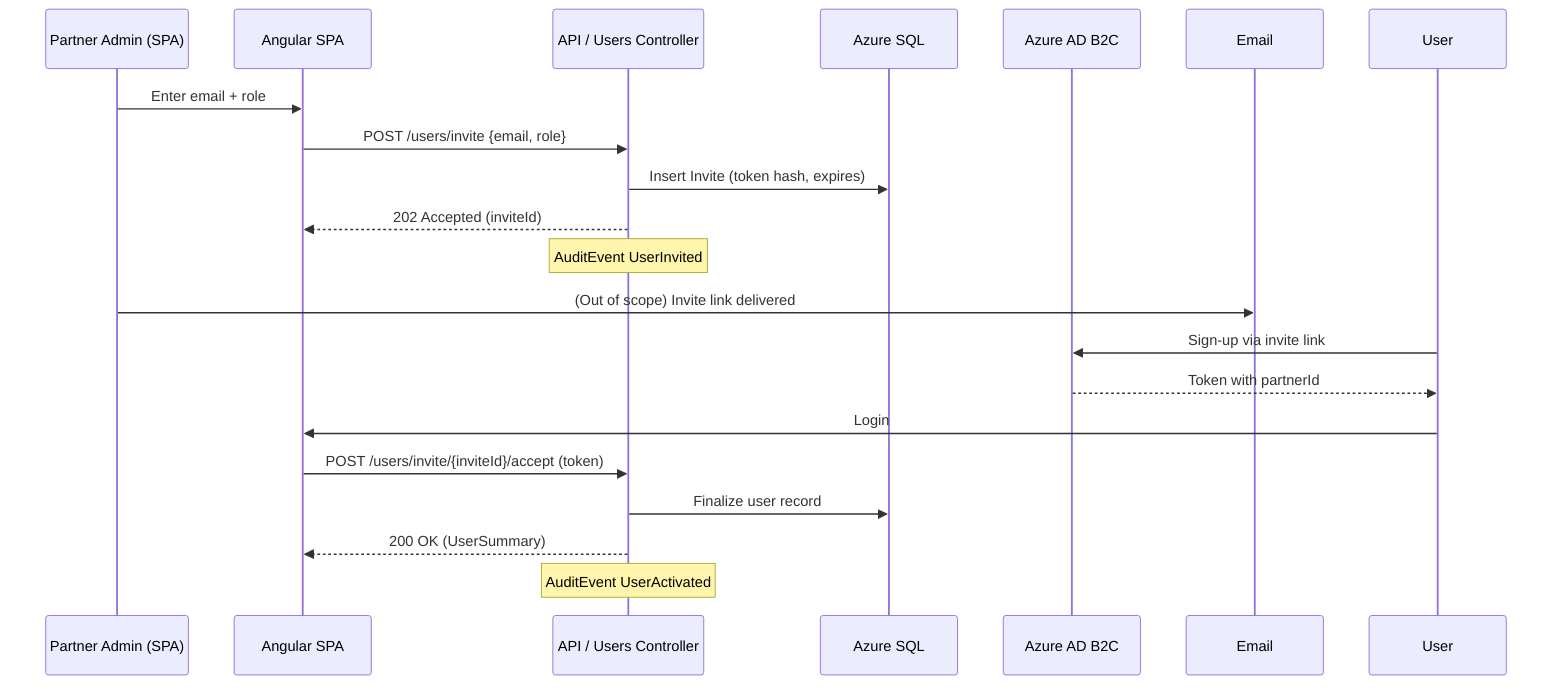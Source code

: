 %% Mermaid: User Invite Sequence
sequenceDiagram
  participant Admin as Partner Admin (SPA)
  participant SPA as Angular SPA
  participant API as API / Users Controller
  participant SQL as Azure SQL
  participant B2C as Azure AD B2C

  Admin->>SPA: Enter email + role
  SPA->>API: POST /users/invite {email, role}
  API->>SQL: Insert Invite (token hash, expires)
  API-->>SPA: 202 Accepted (inviteId)
  Note over API: AuditEvent UserInvited
  Admin->>Email: (Out of scope) Invite link delivered
  User->>B2C: Sign-up via invite link
  B2C-->>User: Token with partnerId
  User->>SPA: Login
  SPA->>API: POST /users/invite/{inviteId}/accept (token)
  API->>SQL: Finalize user record
  API-->>SPA: 200 OK (UserSummary)
  Note over API: AuditEvent UserActivated